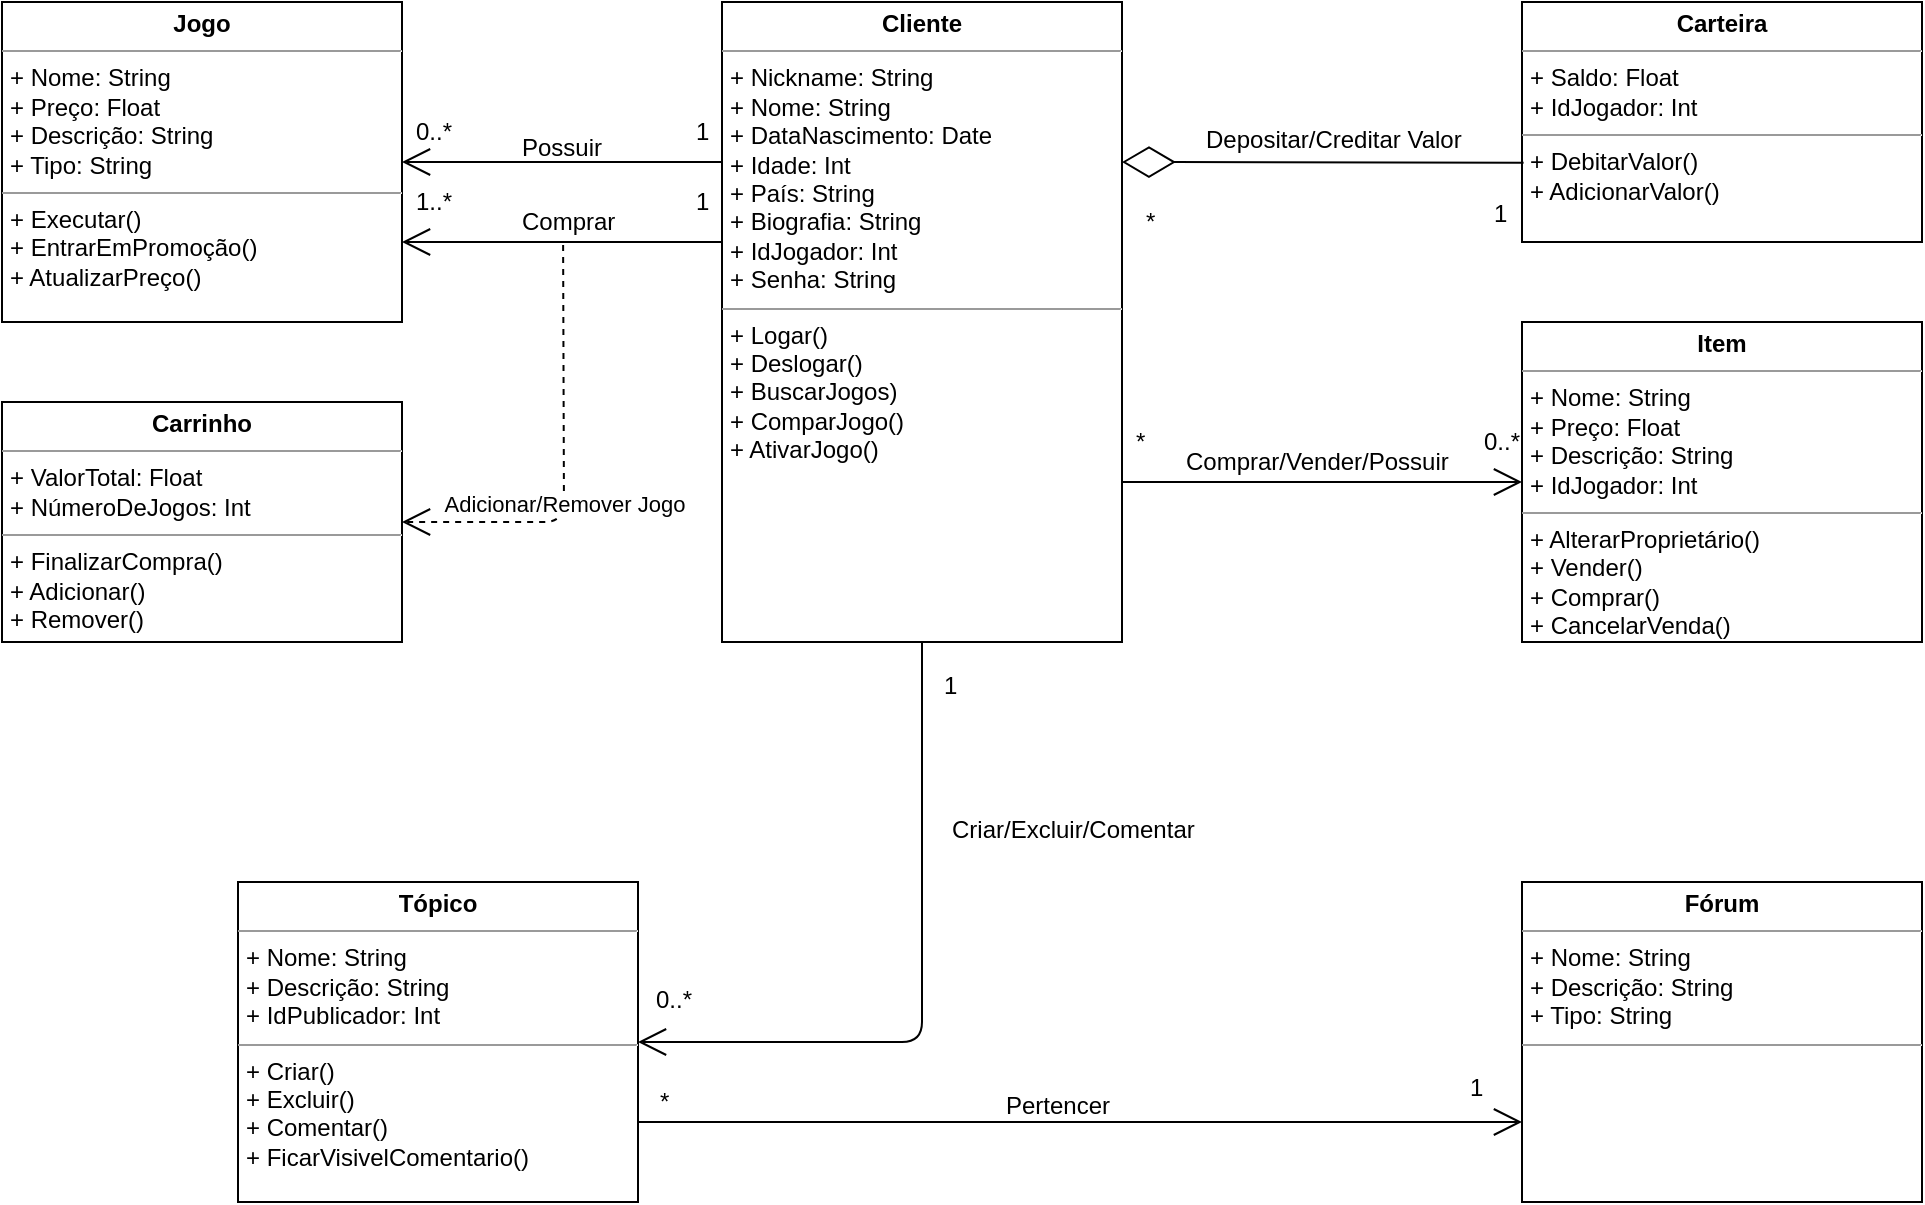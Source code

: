 <mxfile version="12.3.2" type="device" pages="1"><diagram id="l7jQZJ3xaO9dlrZFXd0_" name="Page-1"><mxGraphModel dx="1422" dy="840" grid="1" gridSize="10" guides="1" tooltips="1" connect="1" arrows="1" fold="1" page="1" pageScale="1" pageWidth="1400" pageHeight="850" math="0" shadow="0"><root><mxCell id="0"/><mxCell id="1" parent="0"/><mxCell id="XkHssPdy6YSDoEa4cmkI-1" value="&lt;p style=&quot;margin: 0px ; margin-top: 4px ; text-align: center&quot;&gt;&lt;b&gt;Cliente&lt;/b&gt;&lt;/p&gt;&lt;hr size=&quot;1&quot;&gt;&lt;p style=&quot;margin: 0px ; margin-left: 4px&quot;&gt;+ Nickname: String&lt;br&gt;+ Nome: String&lt;br&gt;+ DataNascimento: Date&lt;br&gt;+ Idade: Int&lt;br&gt;+ País: String&lt;br&gt;+ Biografia: String&lt;br&gt;+ IdJogador: Int&lt;br&gt;+ Senha: String&lt;/p&gt;&lt;hr size=&quot;1&quot;&gt;&lt;p style=&quot;margin: 0px ; margin-left: 4px&quot;&gt;+ Logar()&lt;/p&gt;&lt;p style=&quot;margin: 0px ; margin-left: 4px&quot;&gt;+ Deslogar()&lt;br&gt;+ BuscarJogos)&lt;br&gt;+ ComparJogo()&lt;br&gt;+ AtivarJogo()&lt;br&gt;&lt;/p&gt;" style="verticalAlign=top;align=left;overflow=fill;fontSize=12;fontFamily=Helvetica;html=1;" parent="1" vertex="1"><mxGeometry x="570" y="110" width="200" height="320" as="geometry"/></mxCell><mxCell id="XkHssPdy6YSDoEa4cmkI-2" value="&lt;p style=&quot;margin: 0px ; margin-top: 4px ; text-align: center&quot;&gt;&lt;b&gt;Carteira&lt;/b&gt;&lt;/p&gt;&lt;hr size=&quot;1&quot;&gt;&lt;p style=&quot;margin: 0px ; margin-left: 4px&quot;&gt;+ Saldo: Float&lt;br&gt;+ IdJogador: Int&lt;/p&gt;&lt;hr size=&quot;1&quot;&gt;&lt;p style=&quot;margin: 0px ; margin-left: 4px&quot;&gt;+ DebitarValor()&lt;br&gt;+ AdicionarValor()&lt;/p&gt;" style="verticalAlign=top;align=left;overflow=fill;fontSize=12;fontFamily=Helvetica;html=1;" parent="1" vertex="1"><mxGeometry x="970" y="110" width="200" height="120" as="geometry"/></mxCell><mxCell id="XkHssPdy6YSDoEa4cmkI-3" value="&lt;p style=&quot;margin: 0px ; margin-top: 4px ; text-align: center&quot;&gt;&lt;b&gt;Carrinho&lt;/b&gt;&lt;/p&gt;&lt;hr size=&quot;1&quot;&gt;&lt;p style=&quot;margin: 0px ; margin-left: 4px&quot;&gt;+ ValorTotal: Float&lt;br&gt;+ NúmeroDeJogos: Int&lt;/p&gt;&lt;hr size=&quot;1&quot;&gt;&lt;p style=&quot;margin: 0px ; margin-left: 4px&quot;&gt;+ FinalizarCompra()&lt;br&gt;+ Adicionar()&lt;br&gt;+ Remover()&lt;/p&gt;" style="verticalAlign=top;align=left;overflow=fill;fontSize=12;fontFamily=Helvetica;html=1;" parent="1" vertex="1"><mxGeometry x="210" y="310" width="200" height="120" as="geometry"/></mxCell><mxCell id="XkHssPdy6YSDoEa4cmkI-4" value="&lt;p style=&quot;margin: 0px ; margin-top: 4px ; text-align: center&quot;&gt;&lt;b&gt;Jogo&lt;/b&gt;&lt;/p&gt;&lt;hr size=&quot;1&quot;&gt;&lt;p style=&quot;margin: 0px ; margin-left: 4px&quot;&gt;+ Nome: String&lt;br&gt;+ Preço: Float&lt;br&gt;+ Descrição: String&lt;br&gt;+ Tipo: String&lt;/p&gt;&lt;hr size=&quot;1&quot;&gt;&lt;p style=&quot;margin: 0px ; margin-left: 4px&quot;&gt;+ Executar()&lt;br&gt;+ EntrarEmPromoção()&lt;br&gt;+ AtualizarPreço()&lt;/p&gt;" style="verticalAlign=top;align=left;overflow=fill;fontSize=12;fontFamily=Helvetica;html=1;" parent="1" vertex="1"><mxGeometry x="210" y="110" width="200" height="160" as="geometry"/></mxCell><mxCell id="XkHssPdy6YSDoEa4cmkI-5" value="&lt;p style=&quot;margin: 0px ; margin-top: 4px ; text-align: center&quot;&gt;&lt;b&gt;Tópico&lt;/b&gt;&lt;/p&gt;&lt;hr size=&quot;1&quot;&gt;&lt;p style=&quot;margin: 0px ; margin-left: 4px&quot;&gt;+ Nome: String&lt;br&gt;+ Descrição: String&lt;br&gt;+ IdPublicador: Int&lt;/p&gt;&lt;hr size=&quot;1&quot;&gt;&lt;p style=&quot;margin: 0px ; margin-left: 4px&quot;&gt;+ Criar()&lt;br&gt;+ Excluir()&lt;br&gt;+ Comentar()&lt;/p&gt;&lt;p style=&quot;margin: 0px ; margin-left: 4px&quot;&gt;+ FicarVisivelComentario()&lt;br&gt;&lt;br&gt;&lt;/p&gt;" style="verticalAlign=top;align=left;overflow=fill;fontSize=12;fontFamily=Helvetica;html=1;" parent="1" vertex="1"><mxGeometry x="328" y="550" width="200" height="160" as="geometry"/></mxCell><mxCell id="XkHssPdy6YSDoEa4cmkI-6" value="&lt;p style=&quot;margin: 0px ; margin-top: 4px ; text-align: center&quot;&gt;&lt;b&gt;Item&lt;/b&gt;&lt;/p&gt;&lt;hr size=&quot;1&quot;&gt;&lt;p style=&quot;margin: 0px ; margin-left: 4px&quot;&gt;+ Nome: String&lt;br&gt;+ Preço: Float&lt;br&gt;+ Descrição: String&lt;br&gt;+ IdJogador: Int&lt;/p&gt;&lt;hr size=&quot;1&quot;&gt;&lt;p style=&quot;margin: 0px ; margin-left: 4px&quot;&gt;+ AlterarProprietário()&lt;br&gt;+ Vender()&lt;br&gt;+ Comprar()&lt;br&gt;+ CancelarVenda()&lt;/p&gt;" style="verticalAlign=top;align=left;overflow=fill;fontSize=12;fontFamily=Helvetica;html=1;" parent="1" vertex="1"><mxGeometry x="970" y="270" width="200" height="160" as="geometry"/></mxCell><mxCell id="XkHssPdy6YSDoEa4cmkI-7" value="&lt;p style=&quot;margin: 0px ; margin-top: 4px ; text-align: center&quot;&gt;&lt;b&gt;Fórum&lt;/b&gt;&lt;/p&gt;&lt;hr size=&quot;1&quot;&gt;&lt;p style=&quot;margin: 0px ; margin-left: 4px&quot;&gt;+ Nome: String&lt;br&gt;+ Descrição: String&lt;br&gt;+ Tipo: String&lt;/p&gt;&lt;hr size=&quot;1&quot;&gt;&lt;p style=&quot;margin: 0px ; margin-left: 4px&quot;&gt;&lt;br&gt;&lt;/p&gt;" style="verticalAlign=top;align=left;overflow=fill;fontSize=12;fontFamily=Helvetica;html=1;" parent="1" vertex="1"><mxGeometry x="970" y="550" width="200" height="160" as="geometry"/></mxCell><mxCell id="XkHssPdy6YSDoEa4cmkI-8" value="" style="endArrow=diamondThin;endFill=0;endSize=24;html=1;exitX=0.004;exitY=0.67;exitDx=0;exitDy=0;exitPerimeter=0;" parent="1" source="XkHssPdy6YSDoEa4cmkI-2" edge="1"><mxGeometry width="160" relative="1" as="geometry"><mxPoint x="780" y="260" as="sourcePoint"/><mxPoint x="770" y="190" as="targetPoint"/></mxGeometry></mxCell><mxCell id="XkHssPdy6YSDoEa4cmkI-9" value="Depositar/Creditar Valor" style="text;html=1;resizable=0;points=[];autosize=1;align=left;verticalAlign=top;spacingTop=-4;" parent="1" vertex="1"><mxGeometry x="810" y="169" width="140" height="20" as="geometry"/></mxCell><mxCell id="XkHssPdy6YSDoEa4cmkI-11" value="*" style="text;html=1;resizable=0;points=[];autosize=1;align=left;verticalAlign=top;spacingTop=-4;" parent="1" vertex="1"><mxGeometry x="780" y="210" width="20" height="20" as="geometry"/></mxCell><mxCell id="XkHssPdy6YSDoEa4cmkI-12" value="1" style="text;html=1;resizable=0;points=[];autosize=1;align=left;verticalAlign=top;spacingTop=-4;" parent="1" vertex="1"><mxGeometry x="954" y="206" width="20" height="20" as="geometry"/></mxCell><mxCell id="XkHssPdy6YSDoEa4cmkI-13" value="" style="endArrow=open;endFill=1;endSize=12;html=1;exitX=0;exitY=0.25;exitDx=0;exitDy=0;entryX=1;entryY=0.5;entryDx=0;entryDy=0;" parent="1" source="XkHssPdy6YSDoEa4cmkI-1" target="XkHssPdy6YSDoEa4cmkI-4" edge="1"><mxGeometry width="160" relative="1" as="geometry"><mxPoint x="430" y="190" as="sourcePoint"/><mxPoint x="590" y="190" as="targetPoint"/></mxGeometry></mxCell><mxCell id="XkHssPdy6YSDoEa4cmkI-14" value="Possuir" style="text;html=1;resizable=0;points=[];autosize=1;align=left;verticalAlign=top;spacingTop=-4;" parent="1" vertex="1"><mxGeometry x="468" y="173" width="60" height="20" as="geometry"/></mxCell><mxCell id="XkHssPdy6YSDoEa4cmkI-15" value="0..*" style="text;html=1;resizable=0;points=[];autosize=1;align=left;verticalAlign=top;spacingTop=-4;" parent="1" vertex="1"><mxGeometry x="415" y="165" width="30" height="20" as="geometry"/></mxCell><mxCell id="XkHssPdy6YSDoEa4cmkI-16" value="1" style="text;html=1;resizable=0;points=[];autosize=1;align=left;verticalAlign=top;spacingTop=-4;" parent="1" vertex="1"><mxGeometry x="555" y="165" width="20" height="20" as="geometry"/></mxCell><mxCell id="XkHssPdy6YSDoEa4cmkI-19" value="" style="endArrow=open;endFill=1;endSize=12;html=1;entryX=1;entryY=0.75;entryDx=0;entryDy=0;exitX=0.002;exitY=0.375;exitDx=0;exitDy=0;exitPerimeter=0;" parent="1" source="XkHssPdy6YSDoEa4cmkI-1" target="XkHssPdy6YSDoEa4cmkI-4" edge="1"><mxGeometry width="160" relative="1" as="geometry"><mxPoint x="567" y="230" as="sourcePoint"/><mxPoint x="412" y="353" as="targetPoint"/></mxGeometry></mxCell><mxCell id="XkHssPdy6YSDoEa4cmkI-21" value="Comprar" style="text;html=1;resizable=0;points=[];autosize=1;align=left;verticalAlign=top;spacingTop=-4;" parent="1" vertex="1"><mxGeometry x="468" y="210" width="60" height="20" as="geometry"/></mxCell><mxCell id="XkHssPdy6YSDoEa4cmkI-22" value="1..*" style="text;html=1;resizable=0;points=[];autosize=1;align=left;verticalAlign=top;spacingTop=-4;" parent="1" vertex="1"><mxGeometry x="415" y="200" width="30" height="20" as="geometry"/></mxCell><mxCell id="XkHssPdy6YSDoEa4cmkI-23" value="1" style="text;html=1;resizable=0;points=[];autosize=1;align=left;verticalAlign=top;spacingTop=-4;" parent="1" vertex="1"><mxGeometry x="555" y="200" width="20" height="20" as="geometry"/></mxCell><mxCell id="XkHssPdy6YSDoEa4cmkI-24" value="Adicionar/Remover Jogo" style="endArrow=open;endSize=12;dashed=1;html=1;entryX=1;entryY=0.5;entryDx=0;entryDy=0;exitX=0.376;exitY=1.077;exitDx=0;exitDy=0;exitPerimeter=0;" parent="1" source="XkHssPdy6YSDoEa4cmkI-21" target="XkHssPdy6YSDoEa4cmkI-3" edge="1"><mxGeometry x="0.174" width="160" relative="1" as="geometry"><mxPoint x="490" y="260" as="sourcePoint"/><mxPoint x="520" y="290" as="targetPoint"/><Array as="points"><mxPoint x="491" y="370"/></Array><mxPoint as="offset"/></mxGeometry></mxCell><mxCell id="XkHssPdy6YSDoEa4cmkI-26" value="" style="endArrow=open;endFill=1;endSize=12;html=1;entryX=0;entryY=0.5;entryDx=0;entryDy=0;exitX=1;exitY=0.75;exitDx=0;exitDy=0;" parent="1" source="XkHssPdy6YSDoEa4cmkI-1" target="XkHssPdy6YSDoEa4cmkI-6" edge="1"><mxGeometry width="160" relative="1" as="geometry"><mxPoint x="889.81" y="489.81" as="sourcePoint"/><mxPoint x="729.81" y="489.81" as="targetPoint"/></mxGeometry></mxCell><mxCell id="XkHssPdy6YSDoEa4cmkI-27" value="Comprar/Vender/Possuir" style="text;html=1;resizable=0;points=[];autosize=1;align=left;verticalAlign=top;spacingTop=-4;" parent="1" vertex="1"><mxGeometry x="800" y="330" width="150" height="20" as="geometry"/></mxCell><mxCell id="XkHssPdy6YSDoEa4cmkI-28" value="*" style="text;html=1;resizable=0;points=[];autosize=1;align=left;verticalAlign=top;spacingTop=-4;" parent="1" vertex="1"><mxGeometry x="775" y="320" width="20" height="20" as="geometry"/></mxCell><mxCell id="XkHssPdy6YSDoEa4cmkI-29" value="0..*" style="text;html=1;resizable=0;points=[];autosize=1;align=left;verticalAlign=top;spacingTop=-4;" parent="1" vertex="1"><mxGeometry x="949" y="320" width="30" height="20" as="geometry"/></mxCell><mxCell id="XkHssPdy6YSDoEa4cmkI-30" value="" style="endArrow=open;endFill=1;endSize=12;html=1;entryX=1;entryY=0.5;entryDx=0;entryDy=0;exitX=0.5;exitY=1;exitDx=0;exitDy=0;" parent="1" source="XkHssPdy6YSDoEa4cmkI-1" target="XkHssPdy6YSDoEa4cmkI-5" edge="1"><mxGeometry width="160" relative="1" as="geometry"><mxPoint x="550" y="580" as="sourcePoint"/><mxPoint x="750" y="580" as="targetPoint"/><Array as="points"><mxPoint x="670" y="630"/></Array></mxGeometry></mxCell><mxCell id="XkHssPdy6YSDoEa4cmkI-31" value="Criar/Excluir/Comentar" style="text;html=1;resizable=0;points=[];autosize=1;align=left;verticalAlign=top;spacingTop=-4;" parent="1" vertex="1"><mxGeometry x="683" y="514" width="140" height="20" as="geometry"/></mxCell><mxCell id="XkHssPdy6YSDoEa4cmkI-35" value="1" style="text;html=1;resizable=0;points=[];autosize=1;align=left;verticalAlign=top;spacingTop=-4;" parent="1" vertex="1"><mxGeometry x="679" y="442" width="20" height="20" as="geometry"/></mxCell><mxCell id="XkHssPdy6YSDoEa4cmkI-36" value="0..*" style="text;html=1;resizable=0;points=[];autosize=1;align=left;verticalAlign=top;spacingTop=-4;" parent="1" vertex="1"><mxGeometry x="535" y="599" width="30" height="20" as="geometry"/></mxCell><mxCell id="XkHssPdy6YSDoEa4cmkI-38" value="" style="endArrow=open;endFill=1;endSize=12;html=1;entryX=0;entryY=0.75;entryDx=0;entryDy=0;exitX=1;exitY=0.75;exitDx=0;exitDy=0;" parent="1" source="XkHssPdy6YSDoEa4cmkI-5" target="XkHssPdy6YSDoEa4cmkI-7" edge="1"><mxGeometry width="160" relative="1" as="geometry"><mxPoint x="620" y="670" as="sourcePoint"/><mxPoint x="820" y="670" as="targetPoint"/></mxGeometry></mxCell><mxCell id="XkHssPdy6YSDoEa4cmkI-39" value="Pertencer" style="text;html=1;resizable=0;points=[];autosize=1;align=left;verticalAlign=top;spacingTop=-4;" parent="1" vertex="1"><mxGeometry x="710" y="652" width="70" height="20" as="geometry"/></mxCell><mxCell id="XkHssPdy6YSDoEa4cmkI-40" value="1" style="text;html=1;resizable=0;points=[];autosize=1;align=left;verticalAlign=top;spacingTop=-4;" parent="1" vertex="1"><mxGeometry x="942" y="643" width="20" height="20" as="geometry"/></mxCell><mxCell id="XkHssPdy6YSDoEa4cmkI-41" value="*" style="text;html=1;resizable=0;points=[];autosize=1;align=left;verticalAlign=top;spacingTop=-4;" parent="1" vertex="1"><mxGeometry x="537" y="650" width="20" height="20" as="geometry"/></mxCell></root></mxGraphModel></diagram></mxfile>